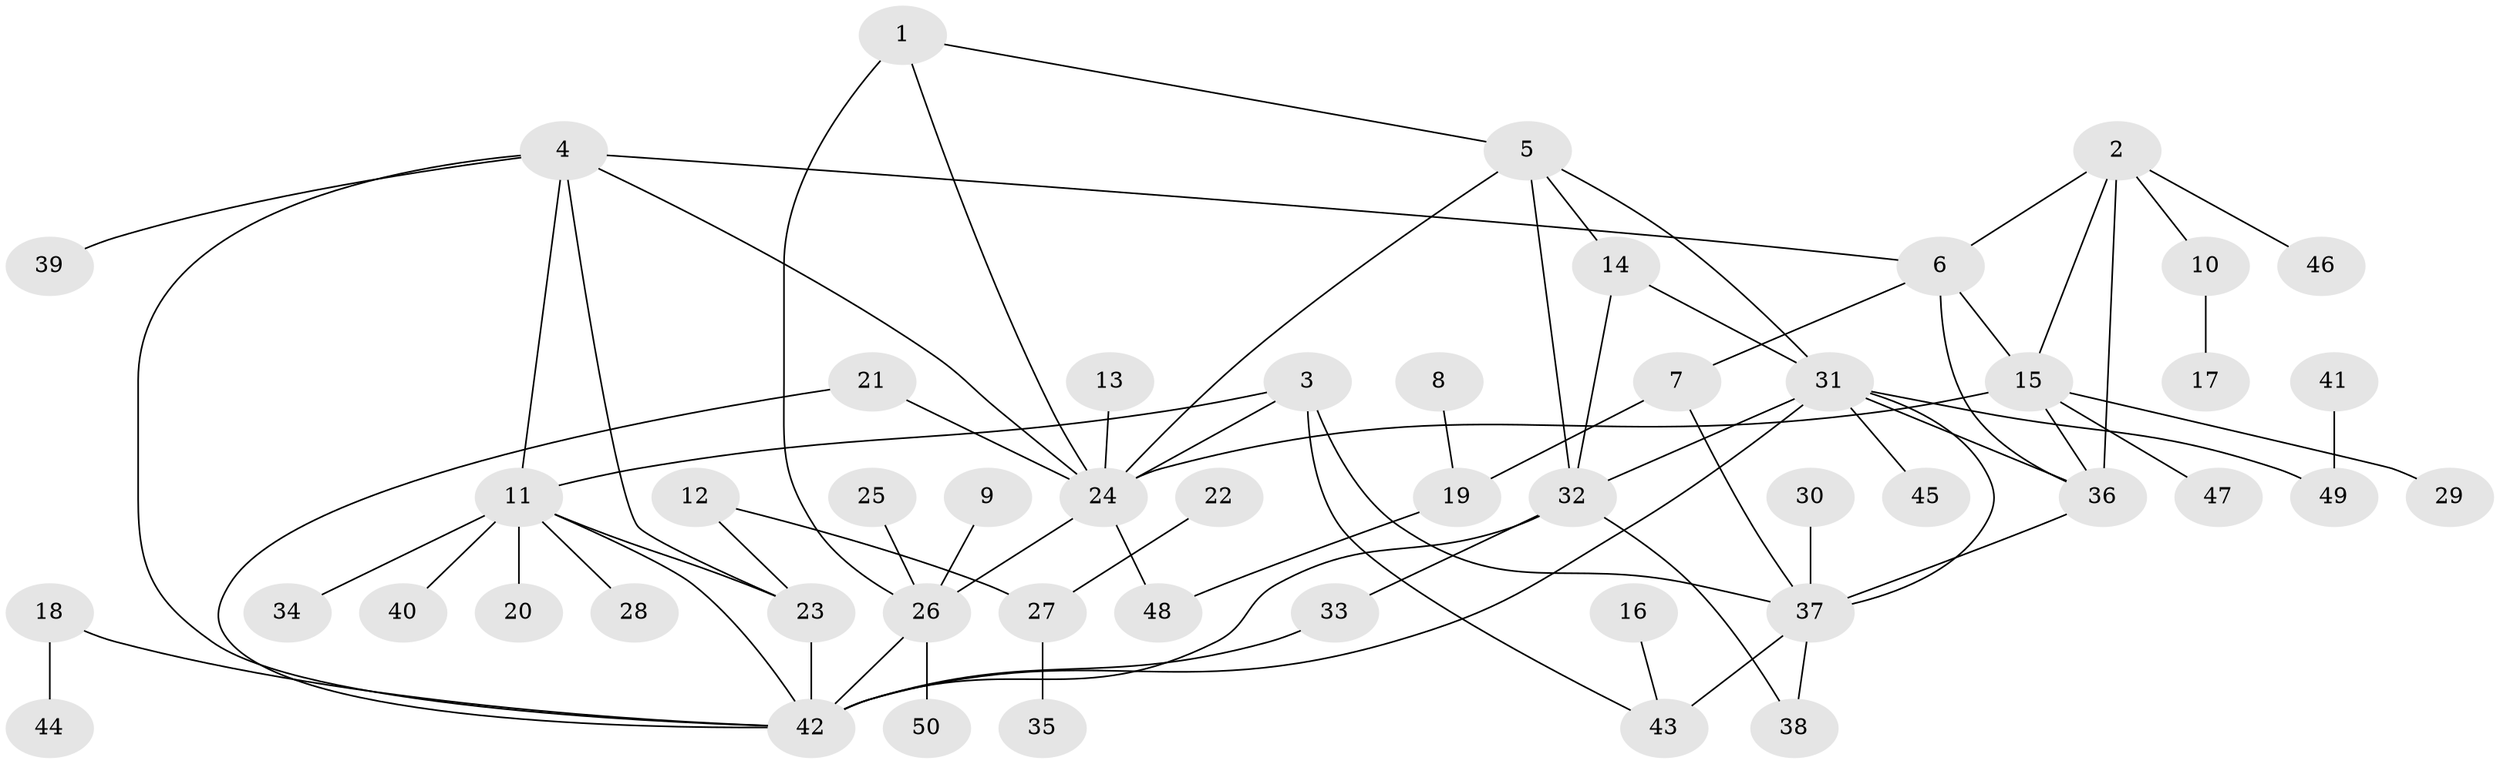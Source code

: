 // original degree distribution, {10: 0.012048192771084338, 4: 0.07228915662650602, 7: 0.04819277108433735, 5: 0.060240963855421686, 9: 0.024096385542168676, 12: 0.012048192771084338, 6: 0.024096385542168676, 8: 0.012048192771084338, 3: 0.07228915662650602, 2: 0.14457831325301204, 1: 0.5180722891566265}
// Generated by graph-tools (version 1.1) at 2025/37/03/04/25 23:37:40]
// undirected, 50 vertices, 74 edges
graph export_dot {
  node [color=gray90,style=filled];
  1;
  2;
  3;
  4;
  5;
  6;
  7;
  8;
  9;
  10;
  11;
  12;
  13;
  14;
  15;
  16;
  17;
  18;
  19;
  20;
  21;
  22;
  23;
  24;
  25;
  26;
  27;
  28;
  29;
  30;
  31;
  32;
  33;
  34;
  35;
  36;
  37;
  38;
  39;
  40;
  41;
  42;
  43;
  44;
  45;
  46;
  47;
  48;
  49;
  50;
  1 -- 5 [weight=1.0];
  1 -- 24 [weight=1.0];
  1 -- 26 [weight=2.0];
  2 -- 6 [weight=1.0];
  2 -- 10 [weight=1.0];
  2 -- 15 [weight=1.0];
  2 -- 36 [weight=1.0];
  2 -- 46 [weight=1.0];
  3 -- 11 [weight=1.0];
  3 -- 24 [weight=1.0];
  3 -- 37 [weight=2.0];
  3 -- 43 [weight=1.0];
  4 -- 6 [weight=1.0];
  4 -- 11 [weight=1.0];
  4 -- 23 [weight=1.0];
  4 -- 24 [weight=1.0];
  4 -- 39 [weight=1.0];
  4 -- 42 [weight=1.0];
  5 -- 14 [weight=1.0];
  5 -- 24 [weight=1.0];
  5 -- 31 [weight=1.0];
  5 -- 32 [weight=1.0];
  6 -- 7 [weight=1.0];
  6 -- 15 [weight=1.0];
  6 -- 36 [weight=1.0];
  7 -- 19 [weight=1.0];
  7 -- 37 [weight=1.0];
  8 -- 19 [weight=1.0];
  9 -- 26 [weight=1.0];
  10 -- 17 [weight=1.0];
  11 -- 20 [weight=1.0];
  11 -- 23 [weight=1.0];
  11 -- 28 [weight=1.0];
  11 -- 34 [weight=1.0];
  11 -- 40 [weight=1.0];
  11 -- 42 [weight=1.0];
  12 -- 23 [weight=1.0];
  12 -- 27 [weight=1.0];
  13 -- 24 [weight=1.0];
  14 -- 31 [weight=1.0];
  14 -- 32 [weight=1.0];
  15 -- 24 [weight=1.0];
  15 -- 29 [weight=1.0];
  15 -- 36 [weight=1.0];
  15 -- 47 [weight=1.0];
  16 -- 43 [weight=1.0];
  18 -- 42 [weight=1.0];
  18 -- 44 [weight=1.0];
  19 -- 48 [weight=1.0];
  21 -- 24 [weight=1.0];
  21 -- 42 [weight=1.0];
  22 -- 27 [weight=1.0];
  23 -- 42 [weight=1.0];
  24 -- 26 [weight=2.0];
  24 -- 48 [weight=1.0];
  25 -- 26 [weight=1.0];
  26 -- 42 [weight=1.0];
  26 -- 50 [weight=1.0];
  27 -- 35 [weight=1.0];
  30 -- 37 [weight=1.0];
  31 -- 32 [weight=1.0];
  31 -- 36 [weight=1.0];
  31 -- 37 [weight=1.0];
  31 -- 42 [weight=1.0];
  31 -- 45 [weight=1.0];
  31 -- 49 [weight=1.0];
  32 -- 33 [weight=1.0];
  32 -- 38 [weight=1.0];
  32 -- 42 [weight=1.0];
  33 -- 42 [weight=1.0];
  36 -- 37 [weight=1.0];
  37 -- 38 [weight=1.0];
  37 -- 43 [weight=2.0];
  41 -- 49 [weight=1.0];
}

